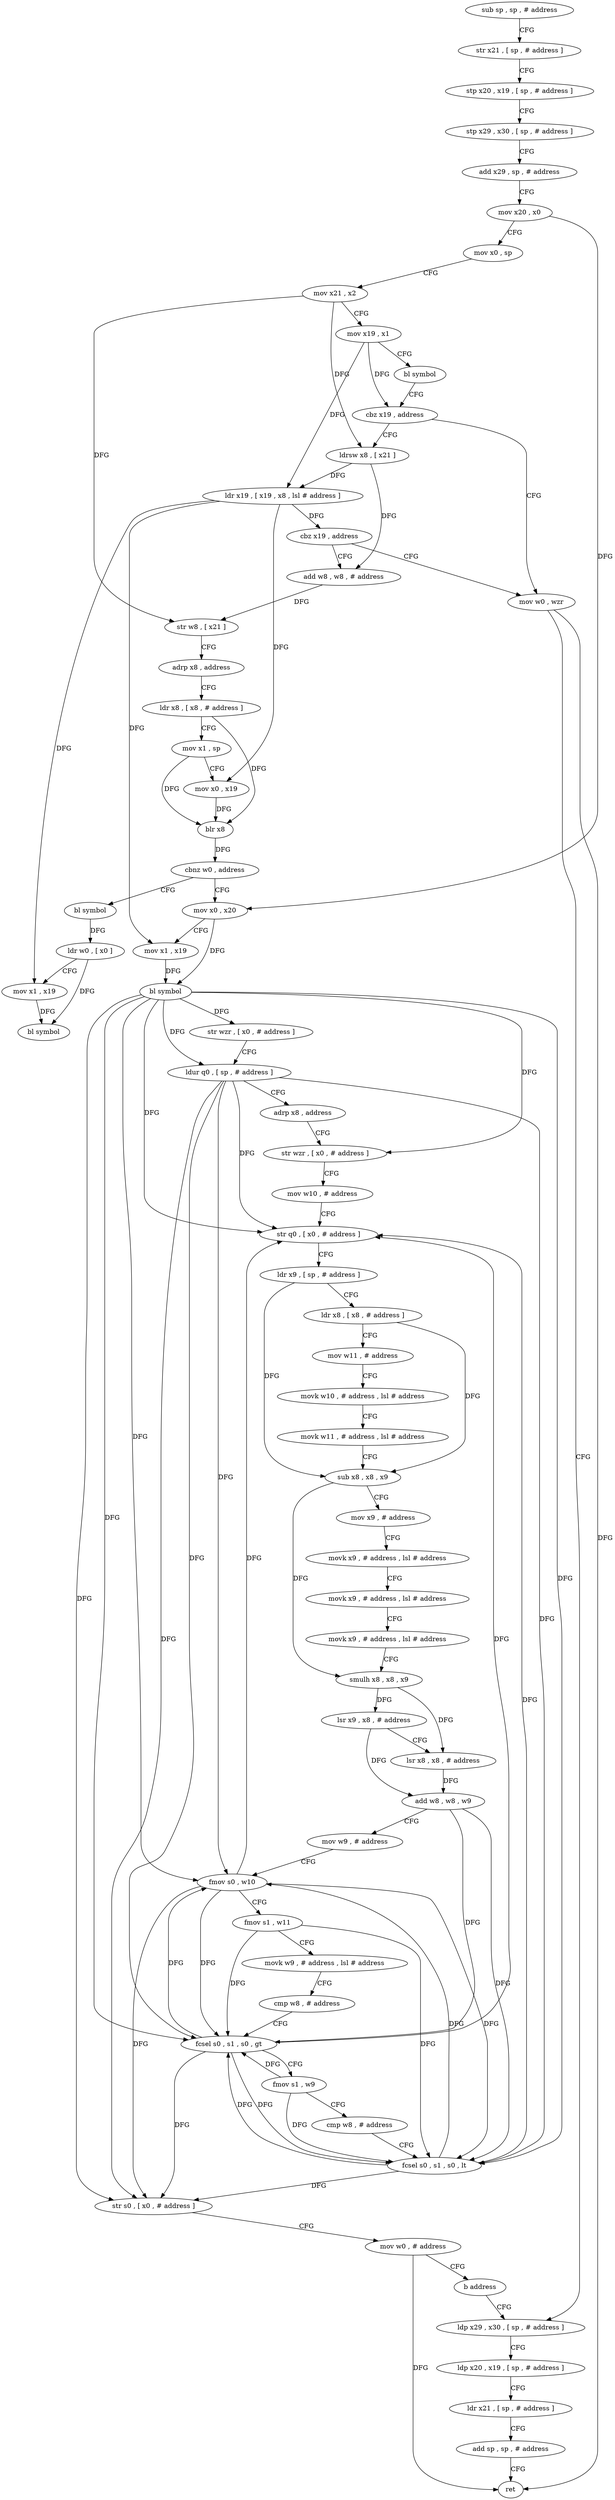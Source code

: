 digraph "func" {
"4245356" [label = "sub sp , sp , # address" ]
"4245360" [label = "str x21 , [ sp , # address ]" ]
"4245364" [label = "stp x20 , x19 , [ sp , # address ]" ]
"4245368" [label = "stp x29 , x30 , [ sp , # address ]" ]
"4245372" [label = "add x29 , sp , # address" ]
"4245376" [label = "mov x20 , x0" ]
"4245380" [label = "mov x0 , sp" ]
"4245384" [label = "mov x21 , x2" ]
"4245388" [label = "mov x19 , x1" ]
"4245392" [label = "bl symbol" ]
"4245396" [label = "cbz x19 , address" ]
"4245584" [label = "mov w0 , wzr" ]
"4245400" [label = "ldrsw x8 , [ x21 ]" ]
"4245588" [label = "ldp x29 , x30 , [ sp , # address ]" ]
"4245404" [label = "ldr x19 , [ x19 , x8 , lsl # address ]" ]
"4245408" [label = "cbz x19 , address" ]
"4245412" [label = "add w8 , w8 , # address" ]
"4245416" [label = "str w8 , [ x21 ]" ]
"4245420" [label = "adrp x8 , address" ]
"4245424" [label = "ldr x8 , [ x8 , # address ]" ]
"4245428" [label = "mov x1 , sp" ]
"4245432" [label = "mov x0 , x19" ]
"4245436" [label = "blr x8" ]
"4245440" [label = "cbnz w0 , address" ]
"4245608" [label = "bl symbol" ]
"4245444" [label = "mov x0 , x20" ]
"4245612" [label = "ldr w0 , [ x0 ]" ]
"4245616" [label = "mov x1 , x19" ]
"4245620" [label = "bl symbol" ]
"4245448" [label = "mov x1 , x19" ]
"4245452" [label = "bl symbol" ]
"4245456" [label = "str wzr , [ x0 , # address ]" ]
"4245460" [label = "ldur q0 , [ sp , # address ]" ]
"4245464" [label = "adrp x8 , address" ]
"4245468" [label = "str wzr , [ x0 , # address ]" ]
"4245472" [label = "mov w10 , # address" ]
"4245476" [label = "str q0 , [ x0 , # address ]" ]
"4245480" [label = "ldr x9 , [ sp , # address ]" ]
"4245484" [label = "ldr x8 , [ x8 , # address ]" ]
"4245488" [label = "mov w11 , # address" ]
"4245492" [label = "movk w10 , # address , lsl # address" ]
"4245496" [label = "movk w11 , # address , lsl # address" ]
"4245500" [label = "sub x8 , x8 , x9" ]
"4245504" [label = "mov x9 , # address" ]
"4245508" [label = "movk x9 , # address , lsl # address" ]
"4245512" [label = "movk x9 , # address , lsl # address" ]
"4245516" [label = "movk x9 , # address , lsl # address" ]
"4245520" [label = "smulh x8 , x8 , x9" ]
"4245524" [label = "lsr x9 , x8 , # address" ]
"4245528" [label = "lsr x8 , x8 , # address" ]
"4245532" [label = "add w8 , w8 , w9" ]
"4245536" [label = "mov w9 , # address" ]
"4245540" [label = "fmov s0 , w10" ]
"4245544" [label = "fmov s1 , w11" ]
"4245548" [label = "movk w9 , # address , lsl # address" ]
"4245552" [label = "cmp w8 , # address" ]
"4245556" [label = "fcsel s0 , s1 , s0 , gt" ]
"4245560" [label = "fmov s1 , w9" ]
"4245564" [label = "cmp w8 , # address" ]
"4245568" [label = "fcsel s0 , s1 , s0 , lt" ]
"4245572" [label = "str s0 , [ x0 , # address ]" ]
"4245576" [label = "mov w0 , # address" ]
"4245580" [label = "b address" ]
"4245592" [label = "ldp x20 , x19 , [ sp , # address ]" ]
"4245596" [label = "ldr x21 , [ sp , # address ]" ]
"4245600" [label = "add sp , sp , # address" ]
"4245604" [label = "ret" ]
"4245356" -> "4245360" [ label = "CFG" ]
"4245360" -> "4245364" [ label = "CFG" ]
"4245364" -> "4245368" [ label = "CFG" ]
"4245368" -> "4245372" [ label = "CFG" ]
"4245372" -> "4245376" [ label = "CFG" ]
"4245376" -> "4245380" [ label = "CFG" ]
"4245376" -> "4245444" [ label = "DFG" ]
"4245380" -> "4245384" [ label = "CFG" ]
"4245384" -> "4245388" [ label = "CFG" ]
"4245384" -> "4245400" [ label = "DFG" ]
"4245384" -> "4245416" [ label = "DFG" ]
"4245388" -> "4245392" [ label = "CFG" ]
"4245388" -> "4245396" [ label = "DFG" ]
"4245388" -> "4245404" [ label = "DFG" ]
"4245392" -> "4245396" [ label = "CFG" ]
"4245396" -> "4245584" [ label = "CFG" ]
"4245396" -> "4245400" [ label = "CFG" ]
"4245584" -> "4245588" [ label = "CFG" ]
"4245584" -> "4245604" [ label = "DFG" ]
"4245400" -> "4245404" [ label = "DFG" ]
"4245400" -> "4245412" [ label = "DFG" ]
"4245588" -> "4245592" [ label = "CFG" ]
"4245404" -> "4245408" [ label = "DFG" ]
"4245404" -> "4245432" [ label = "DFG" ]
"4245404" -> "4245616" [ label = "DFG" ]
"4245404" -> "4245448" [ label = "DFG" ]
"4245408" -> "4245584" [ label = "CFG" ]
"4245408" -> "4245412" [ label = "CFG" ]
"4245412" -> "4245416" [ label = "DFG" ]
"4245416" -> "4245420" [ label = "CFG" ]
"4245420" -> "4245424" [ label = "CFG" ]
"4245424" -> "4245428" [ label = "CFG" ]
"4245424" -> "4245436" [ label = "DFG" ]
"4245428" -> "4245432" [ label = "CFG" ]
"4245428" -> "4245436" [ label = "DFG" ]
"4245432" -> "4245436" [ label = "DFG" ]
"4245436" -> "4245440" [ label = "DFG" ]
"4245440" -> "4245608" [ label = "CFG" ]
"4245440" -> "4245444" [ label = "CFG" ]
"4245608" -> "4245612" [ label = "DFG" ]
"4245444" -> "4245448" [ label = "CFG" ]
"4245444" -> "4245452" [ label = "DFG" ]
"4245612" -> "4245616" [ label = "CFG" ]
"4245612" -> "4245620" [ label = "DFG" ]
"4245616" -> "4245620" [ label = "DFG" ]
"4245448" -> "4245452" [ label = "DFG" ]
"4245452" -> "4245456" [ label = "DFG" ]
"4245452" -> "4245468" [ label = "DFG" ]
"4245452" -> "4245476" [ label = "DFG" ]
"4245452" -> "4245572" [ label = "DFG" ]
"4245452" -> "4245460" [ label = "DFG" ]
"4245452" -> "4245540" [ label = "DFG" ]
"4245452" -> "4245556" [ label = "DFG" ]
"4245452" -> "4245568" [ label = "DFG" ]
"4245456" -> "4245460" [ label = "CFG" ]
"4245460" -> "4245464" [ label = "CFG" ]
"4245460" -> "4245476" [ label = "DFG" ]
"4245460" -> "4245540" [ label = "DFG" ]
"4245460" -> "4245556" [ label = "DFG" ]
"4245460" -> "4245568" [ label = "DFG" ]
"4245460" -> "4245572" [ label = "DFG" ]
"4245464" -> "4245468" [ label = "CFG" ]
"4245468" -> "4245472" [ label = "CFG" ]
"4245472" -> "4245476" [ label = "CFG" ]
"4245476" -> "4245480" [ label = "CFG" ]
"4245480" -> "4245484" [ label = "CFG" ]
"4245480" -> "4245500" [ label = "DFG" ]
"4245484" -> "4245488" [ label = "CFG" ]
"4245484" -> "4245500" [ label = "DFG" ]
"4245488" -> "4245492" [ label = "CFG" ]
"4245492" -> "4245496" [ label = "CFG" ]
"4245496" -> "4245500" [ label = "CFG" ]
"4245500" -> "4245504" [ label = "CFG" ]
"4245500" -> "4245520" [ label = "DFG" ]
"4245504" -> "4245508" [ label = "CFG" ]
"4245508" -> "4245512" [ label = "CFG" ]
"4245512" -> "4245516" [ label = "CFG" ]
"4245516" -> "4245520" [ label = "CFG" ]
"4245520" -> "4245524" [ label = "DFG" ]
"4245520" -> "4245528" [ label = "DFG" ]
"4245524" -> "4245528" [ label = "CFG" ]
"4245524" -> "4245532" [ label = "DFG" ]
"4245528" -> "4245532" [ label = "DFG" ]
"4245532" -> "4245536" [ label = "CFG" ]
"4245532" -> "4245556" [ label = "DFG" ]
"4245532" -> "4245568" [ label = "DFG" ]
"4245536" -> "4245540" [ label = "CFG" ]
"4245540" -> "4245544" [ label = "CFG" ]
"4245540" -> "4245476" [ label = "DFG" ]
"4245540" -> "4245556" [ label = "DFG" ]
"4245540" -> "4245568" [ label = "DFG" ]
"4245540" -> "4245572" [ label = "DFG" ]
"4245544" -> "4245548" [ label = "CFG" ]
"4245544" -> "4245556" [ label = "DFG" ]
"4245544" -> "4245568" [ label = "DFG" ]
"4245548" -> "4245552" [ label = "CFG" ]
"4245552" -> "4245556" [ label = "CFG" ]
"4245556" -> "4245560" [ label = "CFG" ]
"4245556" -> "4245476" [ label = "DFG" ]
"4245556" -> "4245540" [ label = "DFG" ]
"4245556" -> "4245568" [ label = "DFG" ]
"4245556" -> "4245572" [ label = "DFG" ]
"4245560" -> "4245564" [ label = "CFG" ]
"4245560" -> "4245556" [ label = "DFG" ]
"4245560" -> "4245568" [ label = "DFG" ]
"4245564" -> "4245568" [ label = "CFG" ]
"4245568" -> "4245572" [ label = "DFG" ]
"4245568" -> "4245476" [ label = "DFG" ]
"4245568" -> "4245540" [ label = "DFG" ]
"4245568" -> "4245556" [ label = "DFG" ]
"4245572" -> "4245576" [ label = "CFG" ]
"4245576" -> "4245580" [ label = "CFG" ]
"4245576" -> "4245604" [ label = "DFG" ]
"4245580" -> "4245588" [ label = "CFG" ]
"4245592" -> "4245596" [ label = "CFG" ]
"4245596" -> "4245600" [ label = "CFG" ]
"4245600" -> "4245604" [ label = "CFG" ]
}
